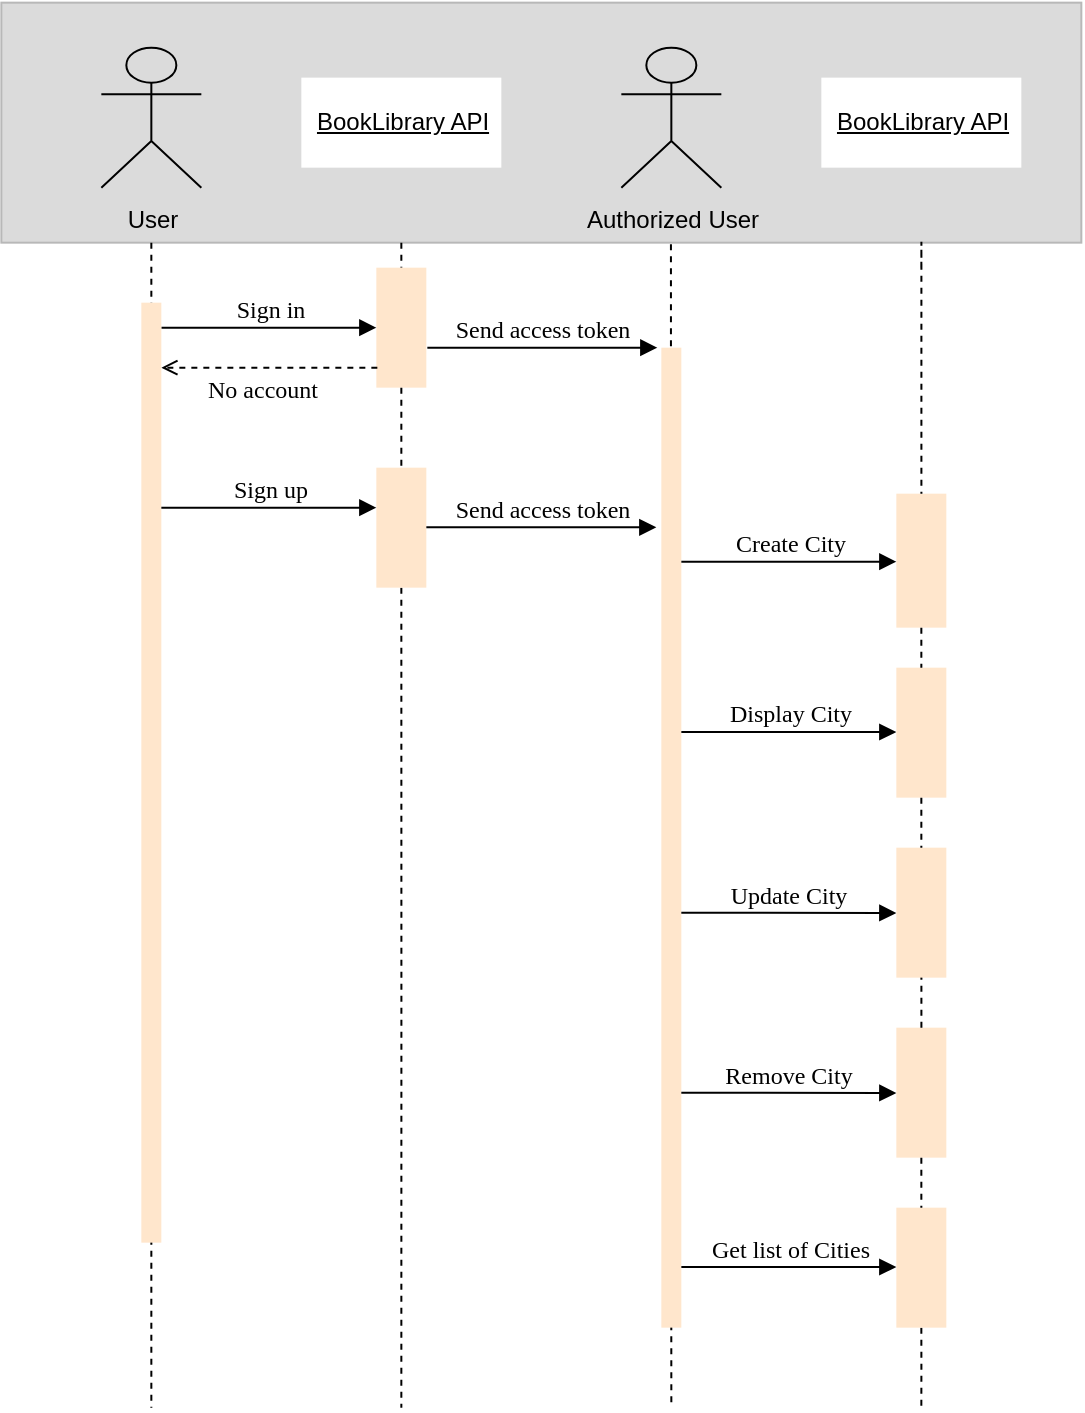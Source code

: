 <mxfile version="12.6.5" type="device"><diagram name="Page-1" id="13e1069c-82ec-6db2-03f1-153e76fe0fe0"><mxGraphModel dx="1768" dy="1344" grid="1" gridSize="10" guides="1" tooltips="1" connect="1" arrows="1" fold="1" page="1" pageScale="1" pageWidth="1100" pageHeight="850" background="#ffffff" math="0" shadow="0"><root><mxCell id="0"/><mxCell id="1" parent="0"/><mxCell id="EU9rtPc_2Zv0eToJBR5C-71" value="" style="group" vertex="1" connectable="0" parent="1"><mxGeometry x="279.67" y="73.33" width="540" height="702.5" as="geometry"/></mxCell><mxCell id="EU9rtPc_2Zv0eToJBR5C-35" value="" style="html=1;fillColor=#DBDBDB;strokeColor=#B8B8B8;fontColor=#333333;" vertex="1" parent="EU9rtPc_2Zv0eToJBR5C-71"><mxGeometry width="540" height="120" as="geometry"/></mxCell><mxCell id="EU9rtPc_2Zv0eToJBR5C-40" value="&lt;u&gt;BookLibrary API&lt;/u&gt;" style="html=1;strokeColor=none;" vertex="1" parent="EU9rtPc_2Zv0eToJBR5C-71"><mxGeometry x="150" y="37.5" width="100" height="45" as="geometry"/></mxCell><mxCell id="EU9rtPc_2Zv0eToJBR5C-41" style="edgeStyle=orthogonalEdgeStyle;rounded=0;orthogonalLoop=1;jettySize=auto;html=1;endArrow=none;endFill=0;dashed=1;exitX=1;exitY=0.5;exitDx=0;exitDy=0;" edge="1" parent="EU9rtPc_2Zv0eToJBR5C-71" source="EU9rtPc_2Zv0eToJBR5C-55"><mxGeometry relative="1" as="geometry"><mxPoint x="200" y="702.5" as="targetPoint"/><mxPoint x="200" y="140" as="sourcePoint"/></mxGeometry></mxCell><mxCell id="EU9rtPc_2Zv0eToJBR5C-44" style="edgeStyle=orthogonalEdgeStyle;rounded=0;orthogonalLoop=1;jettySize=auto;html=1;endArrow=none;endFill=0;dashed=1;entryX=0;entryY=0.5;entryDx=0;entryDy=0;" edge="1" parent="EU9rtPc_2Zv0eToJBR5C-71" target="EU9rtPc_2Zv0eToJBR5C-52"><mxGeometry relative="1" as="geometry"><mxPoint x="200.0" y="150" as="targetPoint"/><mxPoint x="200" y="120" as="sourcePoint"/><Array as="points"/></mxGeometry></mxCell><mxCell id="EU9rtPc_2Zv0eToJBR5C-52" value="" style="html=1;direction=south;fillColor=#ffe6cc;strokeColor=none;" vertex="1" parent="EU9rtPc_2Zv0eToJBR5C-71"><mxGeometry x="187.5" y="132.5" width="25" height="60" as="geometry"/></mxCell><mxCell id="EU9rtPc_2Zv0eToJBR5C-54" value="Sign in" style="html=1;verticalAlign=bottom;endArrow=block;labelBackgroundColor=none;fontFamily=Verdana;fontSize=12;edgeStyle=elbowEdgeStyle;elbow=vertical;entryX=0.5;entryY=1;entryDx=0;entryDy=0;" edge="1" parent="EU9rtPc_2Zv0eToJBR5C-71" target="EU9rtPc_2Zv0eToJBR5C-52"><mxGeometry relative="1" as="geometry"><mxPoint x="80" y="162.5" as="sourcePoint"/><mxPoint x="120" y="272.5" as="targetPoint"/><Array as="points"><mxPoint x="120" y="162.5"/></Array></mxGeometry></mxCell><mxCell id="EU9rtPc_2Zv0eToJBR5C-56" value="Send access token" style="html=1;verticalAlign=bottom;endArrow=block;labelBackgroundColor=none;fontFamily=Verdana;fontSize=12;edgeStyle=elbowEdgeStyle;elbow=vertical;" edge="1" parent="EU9rtPc_2Zv0eToJBR5C-71"><mxGeometry relative="1" as="geometry"><mxPoint x="213" y="172.5" as="sourcePoint"/><mxPoint x="328" y="172.5" as="targetPoint"/><Array as="points"><mxPoint x="290" y="172.5"/></Array></mxGeometry></mxCell><mxCell id="EU9rtPc_2Zv0eToJBR5C-5" value="" style="group" vertex="1" connectable="0" parent="EU9rtPc_2Zv0eToJBR5C-71"><mxGeometry x="310" y="62.5" width="50" height="615" as="geometry"/></mxCell><mxCell id="EU9rtPc_2Zv0eToJBR5C-4" style="edgeStyle=orthogonalEdgeStyle;rounded=0;orthogonalLoop=1;jettySize=auto;html=1;endArrow=none;endFill=0;dashed=1;exitX=0.62;exitY=1.007;exitDx=0;exitDy=0;exitPerimeter=0;" edge="1" parent="EU9rtPc_2Zv0eToJBR5C-5" source="EU9rtPc_2Zv0eToJBR5C-35"><mxGeometry relative="1" as="geometry"><mxPoint x="25" y="640" as="targetPoint"/><mxPoint x="25" y="110" as="sourcePoint"/></mxGeometry></mxCell><mxCell id="EU9rtPc_2Zv0eToJBR5C-1" value="&lt;font style=&quot;font-size: 12px&quot;&gt;Authorized User&lt;/font&gt;" style="shape=umlActor;verticalLabelPosition=bottom;verticalAlign=top;html=1;outlineConnect=0;fontSize=14;fillColor=#DBDBDB;" vertex="1" parent="EU9rtPc_2Zv0eToJBR5C-5"><mxGeometry y="-40" width="50" height="70" as="geometry"/></mxCell><mxCell id="7baba1c4bc27f4b0-9" value="" style="html=1;points=[];perimeter=orthogonalPerimeter;rounded=0;shadow=0;comic=0;labelBackgroundColor=none;strokeWidth=1;fontFamily=Verdana;fontSize=12;align=center;fillColor=#ffe6cc;strokeColor=none;" parent="EU9rtPc_2Zv0eToJBR5C-5" vertex="1"><mxGeometry x="20" y="110" width="10" height="490" as="geometry"/></mxCell><mxCell id="EU9rtPc_2Zv0eToJBR5C-8" value="&lt;u&gt;BookLibrary API&lt;/u&gt;" style="html=1;strokeColor=none;" vertex="1" parent="EU9rtPc_2Zv0eToJBR5C-71"><mxGeometry x="410" y="37.5" width="100" height="45" as="geometry"/></mxCell><mxCell id="EU9rtPc_2Zv0eToJBR5C-10" style="edgeStyle=orthogonalEdgeStyle;rounded=0;orthogonalLoop=1;jettySize=auto;html=1;endArrow=none;endFill=0;dashed=1;exitX=1;exitY=0.5;exitDx=0;exitDy=0;" edge="1" parent="EU9rtPc_2Zv0eToJBR5C-71" source="EU9rtPc_2Zv0eToJBR5C-11"><mxGeometry relative="1" as="geometry"><mxPoint x="460" y="702.5" as="targetPoint"/><mxPoint x="460" y="182.5" as="sourcePoint"/></mxGeometry></mxCell><mxCell id="EU9rtPc_2Zv0eToJBR5C-20" value="" style="html=1;direction=south;fillColor=#ffe6cc;strokeColor=none;" vertex="1" parent="EU9rtPc_2Zv0eToJBR5C-71"><mxGeometry x="447.5" y="245.5" width="25" height="67" as="geometry"/></mxCell><mxCell id="7baba1c4bc27f4b0-11" value="Create City" style="html=1;verticalAlign=bottom;endArrow=block;labelBackgroundColor=none;fontFamily=Verdana;fontSize=12;edgeStyle=elbowEdgeStyle;elbow=vertical;entryX=0.5;entryY=1;entryDx=0;entryDy=0;" parent="EU9rtPc_2Zv0eToJBR5C-71" source="7baba1c4bc27f4b0-9" target="EU9rtPc_2Zv0eToJBR5C-20" edge="1"><mxGeometry relative="1" as="geometry"><mxPoint x="440" y="232.5" as="sourcePoint"/><mxPoint x="400" y="222.5" as="targetPoint"/><Array as="points"><mxPoint x="370" y="279.5"/><mxPoint x="380" y="282.5"/></Array></mxGeometry></mxCell><mxCell id="EU9rtPc_2Zv0eToJBR5C-22" style="edgeStyle=orthogonalEdgeStyle;rounded=0;orthogonalLoop=1;jettySize=auto;html=1;endArrow=none;endFill=0;dashed=1;" edge="1" parent="EU9rtPc_2Zv0eToJBR5C-71" target="EU9rtPc_2Zv0eToJBR5C-20"><mxGeometry relative="1" as="geometry"><mxPoint x="460" y="697.5" as="targetPoint"/><mxPoint x="460" y="132.5" as="sourcePoint"/><Array as="points"><mxPoint x="460" y="119.5"/></Array></mxGeometry></mxCell><mxCell id="EU9rtPc_2Zv0eToJBR5C-23" value="Display City" style="html=1;verticalAlign=bottom;endArrow=block;labelBackgroundColor=none;fontFamily=Verdana;fontSize=12;edgeStyle=elbowEdgeStyle;elbow=vertical;entryX=0.5;entryY=1;entryDx=0;entryDy=0;" edge="1" parent="EU9rtPc_2Zv0eToJBR5C-71"><mxGeometry relative="1" as="geometry"><mxPoint x="340" y="364.66" as="sourcePoint"/><mxPoint x="447.5" y="364.66" as="targetPoint"/></mxGeometry></mxCell><mxCell id="EU9rtPc_2Zv0eToJBR5C-24" value="Update City" style="html=1;verticalAlign=bottom;endArrow=block;labelBackgroundColor=none;fontFamily=Verdana;fontSize=12;edgeStyle=elbowEdgeStyle;elbow=vertical;entryX=0.5;entryY=1;entryDx=0;entryDy=0;" edge="1" parent="EU9rtPc_2Zv0eToJBR5C-71"><mxGeometry relative="1" as="geometry"><mxPoint x="340" y="454.99" as="sourcePoint"/><mxPoint x="447.5" y="454.99" as="targetPoint"/></mxGeometry></mxCell><mxCell id="EU9rtPc_2Zv0eToJBR5C-17" value="" style="html=1;direction=south;fillColor=#ffe6cc;strokeColor=none;" vertex="1" parent="EU9rtPc_2Zv0eToJBR5C-71"><mxGeometry x="447.5" y="512.5" width="25" height="65" as="geometry"/></mxCell><mxCell id="EU9rtPc_2Zv0eToJBR5C-25" style="edgeStyle=orthogonalEdgeStyle;rounded=0;orthogonalLoop=1;jettySize=auto;html=1;endArrow=none;endFill=0;dashed=1;exitX=1;exitY=0.5;exitDx=0;exitDy=0;" edge="1" parent="EU9rtPc_2Zv0eToJBR5C-71" source="EU9rtPc_2Zv0eToJBR5C-18" target="EU9rtPc_2Zv0eToJBR5C-17"><mxGeometry relative="1" as="geometry"><mxPoint x="460" y="697.5" as="targetPoint"/><mxPoint x="460" y="257.5" as="sourcePoint"/><Array as="points"><mxPoint x="460" y="477.5"/><mxPoint x="460" y="477.5"/></Array></mxGeometry></mxCell><mxCell id="EU9rtPc_2Zv0eToJBR5C-26" value="Remove City" style="html=1;verticalAlign=bottom;endArrow=block;labelBackgroundColor=none;fontFamily=Verdana;fontSize=12;edgeStyle=elbowEdgeStyle;elbow=vertical;entryX=0.5;entryY=1;entryDx=0;entryDy=0;" edge="1" parent="EU9rtPc_2Zv0eToJBR5C-71"><mxGeometry relative="1" as="geometry"><mxPoint x="340" y="544.99" as="sourcePoint"/><mxPoint x="447.5" y="544.99" as="targetPoint"/></mxGeometry></mxCell><mxCell id="EU9rtPc_2Zv0eToJBR5C-11" value="" style="html=1;direction=south;fillColor=#ffe6cc;strokeColor=none;" vertex="1" parent="EU9rtPc_2Zv0eToJBR5C-71"><mxGeometry x="447.5" y="602.5" width="25" height="60" as="geometry"/></mxCell><mxCell id="EU9rtPc_2Zv0eToJBR5C-27" style="edgeStyle=orthogonalEdgeStyle;rounded=0;orthogonalLoop=1;jettySize=auto;html=1;endArrow=none;endFill=0;dashed=1;exitX=1;exitY=0.5;exitDx=0;exitDy=0;" edge="1" parent="EU9rtPc_2Zv0eToJBR5C-71" source="EU9rtPc_2Zv0eToJBR5C-17" target="EU9rtPc_2Zv0eToJBR5C-11"><mxGeometry relative="1" as="geometry"><mxPoint x="460" y="697.5" as="targetPoint"/><mxPoint x="460" y="562.5" as="sourcePoint"/><Array as="points"><mxPoint x="460" y="577.5"/><mxPoint x="460" y="577.5"/></Array></mxGeometry></mxCell><mxCell id="EU9rtPc_2Zv0eToJBR5C-28" value="Get list of Cities" style="html=1;verticalAlign=bottom;endArrow=block;labelBackgroundColor=none;fontFamily=Verdana;fontSize=12;edgeStyle=elbowEdgeStyle;elbow=vertical;entryX=0.5;entryY=1;entryDx=0;entryDy=0;" edge="1" parent="EU9rtPc_2Zv0eToJBR5C-71"><mxGeometry relative="1" as="geometry"><mxPoint x="340" y="632.16" as="sourcePoint"/><mxPoint x="447.5" y="632.16" as="targetPoint"/></mxGeometry></mxCell><mxCell id="EU9rtPc_2Zv0eToJBR5C-19" value="" style="html=1;direction=south;fillColor=#ffe6cc;strokeColor=none;" vertex="1" parent="EU9rtPc_2Zv0eToJBR5C-71"><mxGeometry x="447.5" y="332.5" width="25" height="65" as="geometry"/></mxCell><mxCell id="EU9rtPc_2Zv0eToJBR5C-59" style="edgeStyle=orthogonalEdgeStyle;rounded=0;orthogonalLoop=1;jettySize=auto;html=1;endArrow=none;endFill=0;dashed=1;exitX=1;exitY=0.5;exitDx=0;exitDy=0;" edge="1" parent="EU9rtPc_2Zv0eToJBR5C-71" source="EU9rtPc_2Zv0eToJBR5C-20" target="EU9rtPc_2Zv0eToJBR5C-19"><mxGeometry relative="1" as="geometry"><mxPoint x="460" y="497.5" as="targetPoint"/><mxPoint x="460" y="272.5" as="sourcePoint"/><Array as="points"><mxPoint x="460" y="312.5"/><mxPoint x="460" y="312.5"/></Array></mxGeometry></mxCell><mxCell id="EU9rtPc_2Zv0eToJBR5C-18" value="" style="html=1;direction=south;fillColor=#ffe6cc;strokeColor=none;" vertex="1" parent="EU9rtPc_2Zv0eToJBR5C-71"><mxGeometry x="447.5" y="422.5" width="25" height="65" as="geometry"/></mxCell><mxCell id="EU9rtPc_2Zv0eToJBR5C-60" style="edgeStyle=orthogonalEdgeStyle;rounded=0;orthogonalLoop=1;jettySize=auto;html=1;endArrow=none;endFill=0;dashed=1;exitX=1;exitY=0.5;exitDx=0;exitDy=0;" edge="1" parent="EU9rtPc_2Zv0eToJBR5C-71" source="EU9rtPc_2Zv0eToJBR5C-19" target="EU9rtPc_2Zv0eToJBR5C-18"><mxGeometry relative="1" as="geometry"><mxPoint x="460" y="497.5" as="targetPoint"/><mxPoint x="460" y="377.5" as="sourcePoint"/><Array as="points"><mxPoint x="460" y="397.5"/><mxPoint x="460" y="397.5"/></Array></mxGeometry></mxCell><mxCell id="EU9rtPc_2Zv0eToJBR5C-55" value="" style="html=1;direction=south;fillColor=#ffe6cc;strokeColor=none;" vertex="1" parent="EU9rtPc_2Zv0eToJBR5C-71"><mxGeometry x="187.5" y="232.5" width="25" height="60" as="geometry"/></mxCell><mxCell id="EU9rtPc_2Zv0eToJBR5C-64" style="edgeStyle=orthogonalEdgeStyle;rounded=0;orthogonalLoop=1;jettySize=auto;html=1;endArrow=none;endFill=0;dashed=1;exitX=1;exitY=0.5;exitDx=0;exitDy=0;" edge="1" parent="EU9rtPc_2Zv0eToJBR5C-71" source="EU9rtPc_2Zv0eToJBR5C-52" target="EU9rtPc_2Zv0eToJBR5C-55"><mxGeometry relative="1" as="geometry"><mxPoint x="200" y="702.5" as="targetPoint"/><mxPoint x="200" y="192.5" as="sourcePoint"/></mxGeometry></mxCell><mxCell id="EU9rtPc_2Zv0eToJBR5C-66" value="No account" style="html=1;verticalAlign=bottom;endArrow=open;labelBackgroundColor=none;fontFamily=Verdana;fontSize=12;edgeStyle=elbowEdgeStyle;elbow=vertical;dashed=1;endFill=0;" edge="1" parent="EU9rtPc_2Zv0eToJBR5C-71"><mxGeometry x="0.074" y="20" relative="1" as="geometry"><mxPoint x="188" y="182.5" as="sourcePoint"/><mxPoint x="80" y="182.5" as="targetPoint"/><Array as="points"><mxPoint x="130" y="182.5"/><mxPoint x="140" y="177.5"/></Array><mxPoint as="offset"/></mxGeometry></mxCell><mxCell id="EU9rtPc_2Zv0eToJBR5C-68" value="Send access token" style="html=1;verticalAlign=bottom;endArrow=block;labelBackgroundColor=none;fontFamily=Verdana;fontSize=12;edgeStyle=elbowEdgeStyle;elbow=vertical;" edge="1" parent="EU9rtPc_2Zv0eToJBR5C-71"><mxGeometry relative="1" as="geometry"><mxPoint x="212.5" y="262.3" as="sourcePoint"/><mxPoint x="327.5" y="262.3" as="targetPoint"/><Array as="points"><mxPoint x="289.5" y="262.3"/></Array></mxGeometry></mxCell><mxCell id="EU9rtPc_2Zv0eToJBR5C-37" style="edgeStyle=orthogonalEdgeStyle;rounded=0;orthogonalLoop=1;jettySize=auto;html=1;endArrow=none;endFill=0;dashed=1;" edge="1" parent="EU9rtPc_2Zv0eToJBR5C-71"><mxGeometry relative="1" as="geometry"><mxPoint x="75" y="702.5" as="targetPoint"/><mxPoint x="75" y="120" as="sourcePoint"/></mxGeometry></mxCell><mxCell id="EU9rtPc_2Zv0eToJBR5C-38" value="&lt;font style=&quot;font-size: 12px&quot;&gt;User&lt;/font&gt;" style="shape=umlActor;verticalLabelPosition=bottom;verticalAlign=top;html=1;outlineConnect=0;fontSize=14;fillColor=#DBDBDB;" vertex="1" parent="EU9rtPc_2Zv0eToJBR5C-71"><mxGeometry x="50" y="22.5" width="50" height="70" as="geometry"/></mxCell><mxCell id="EU9rtPc_2Zv0eToJBR5C-39" value="" style="html=1;points=[];perimeter=orthogonalPerimeter;rounded=0;shadow=0;comic=0;labelBackgroundColor=none;strokeWidth=1;fontFamily=Verdana;fontSize=12;align=center;fillColor=#ffe6cc;strokeColor=none;" vertex="1" parent="EU9rtPc_2Zv0eToJBR5C-71"><mxGeometry x="70" y="150" width="10" height="470" as="geometry"/></mxCell><mxCell id="EU9rtPc_2Zv0eToJBR5C-67" value="Sign up" style="html=1;verticalAlign=bottom;endArrow=block;labelBackgroundColor=none;fontFamily=Verdana;fontSize=12;edgeStyle=elbowEdgeStyle;elbow=vertical;entryX=0.5;entryY=1;entryDx=0;entryDy=0;" edge="1" parent="EU9rtPc_2Zv0eToJBR5C-71"><mxGeometry relative="1" as="geometry"><mxPoint x="80" y="252.5" as="sourcePoint"/><mxPoint x="187.5" y="252.5" as="targetPoint"/><Array as="points"><mxPoint x="120" y="252.5"/></Array></mxGeometry></mxCell></root></mxGraphModel></diagram></mxfile>